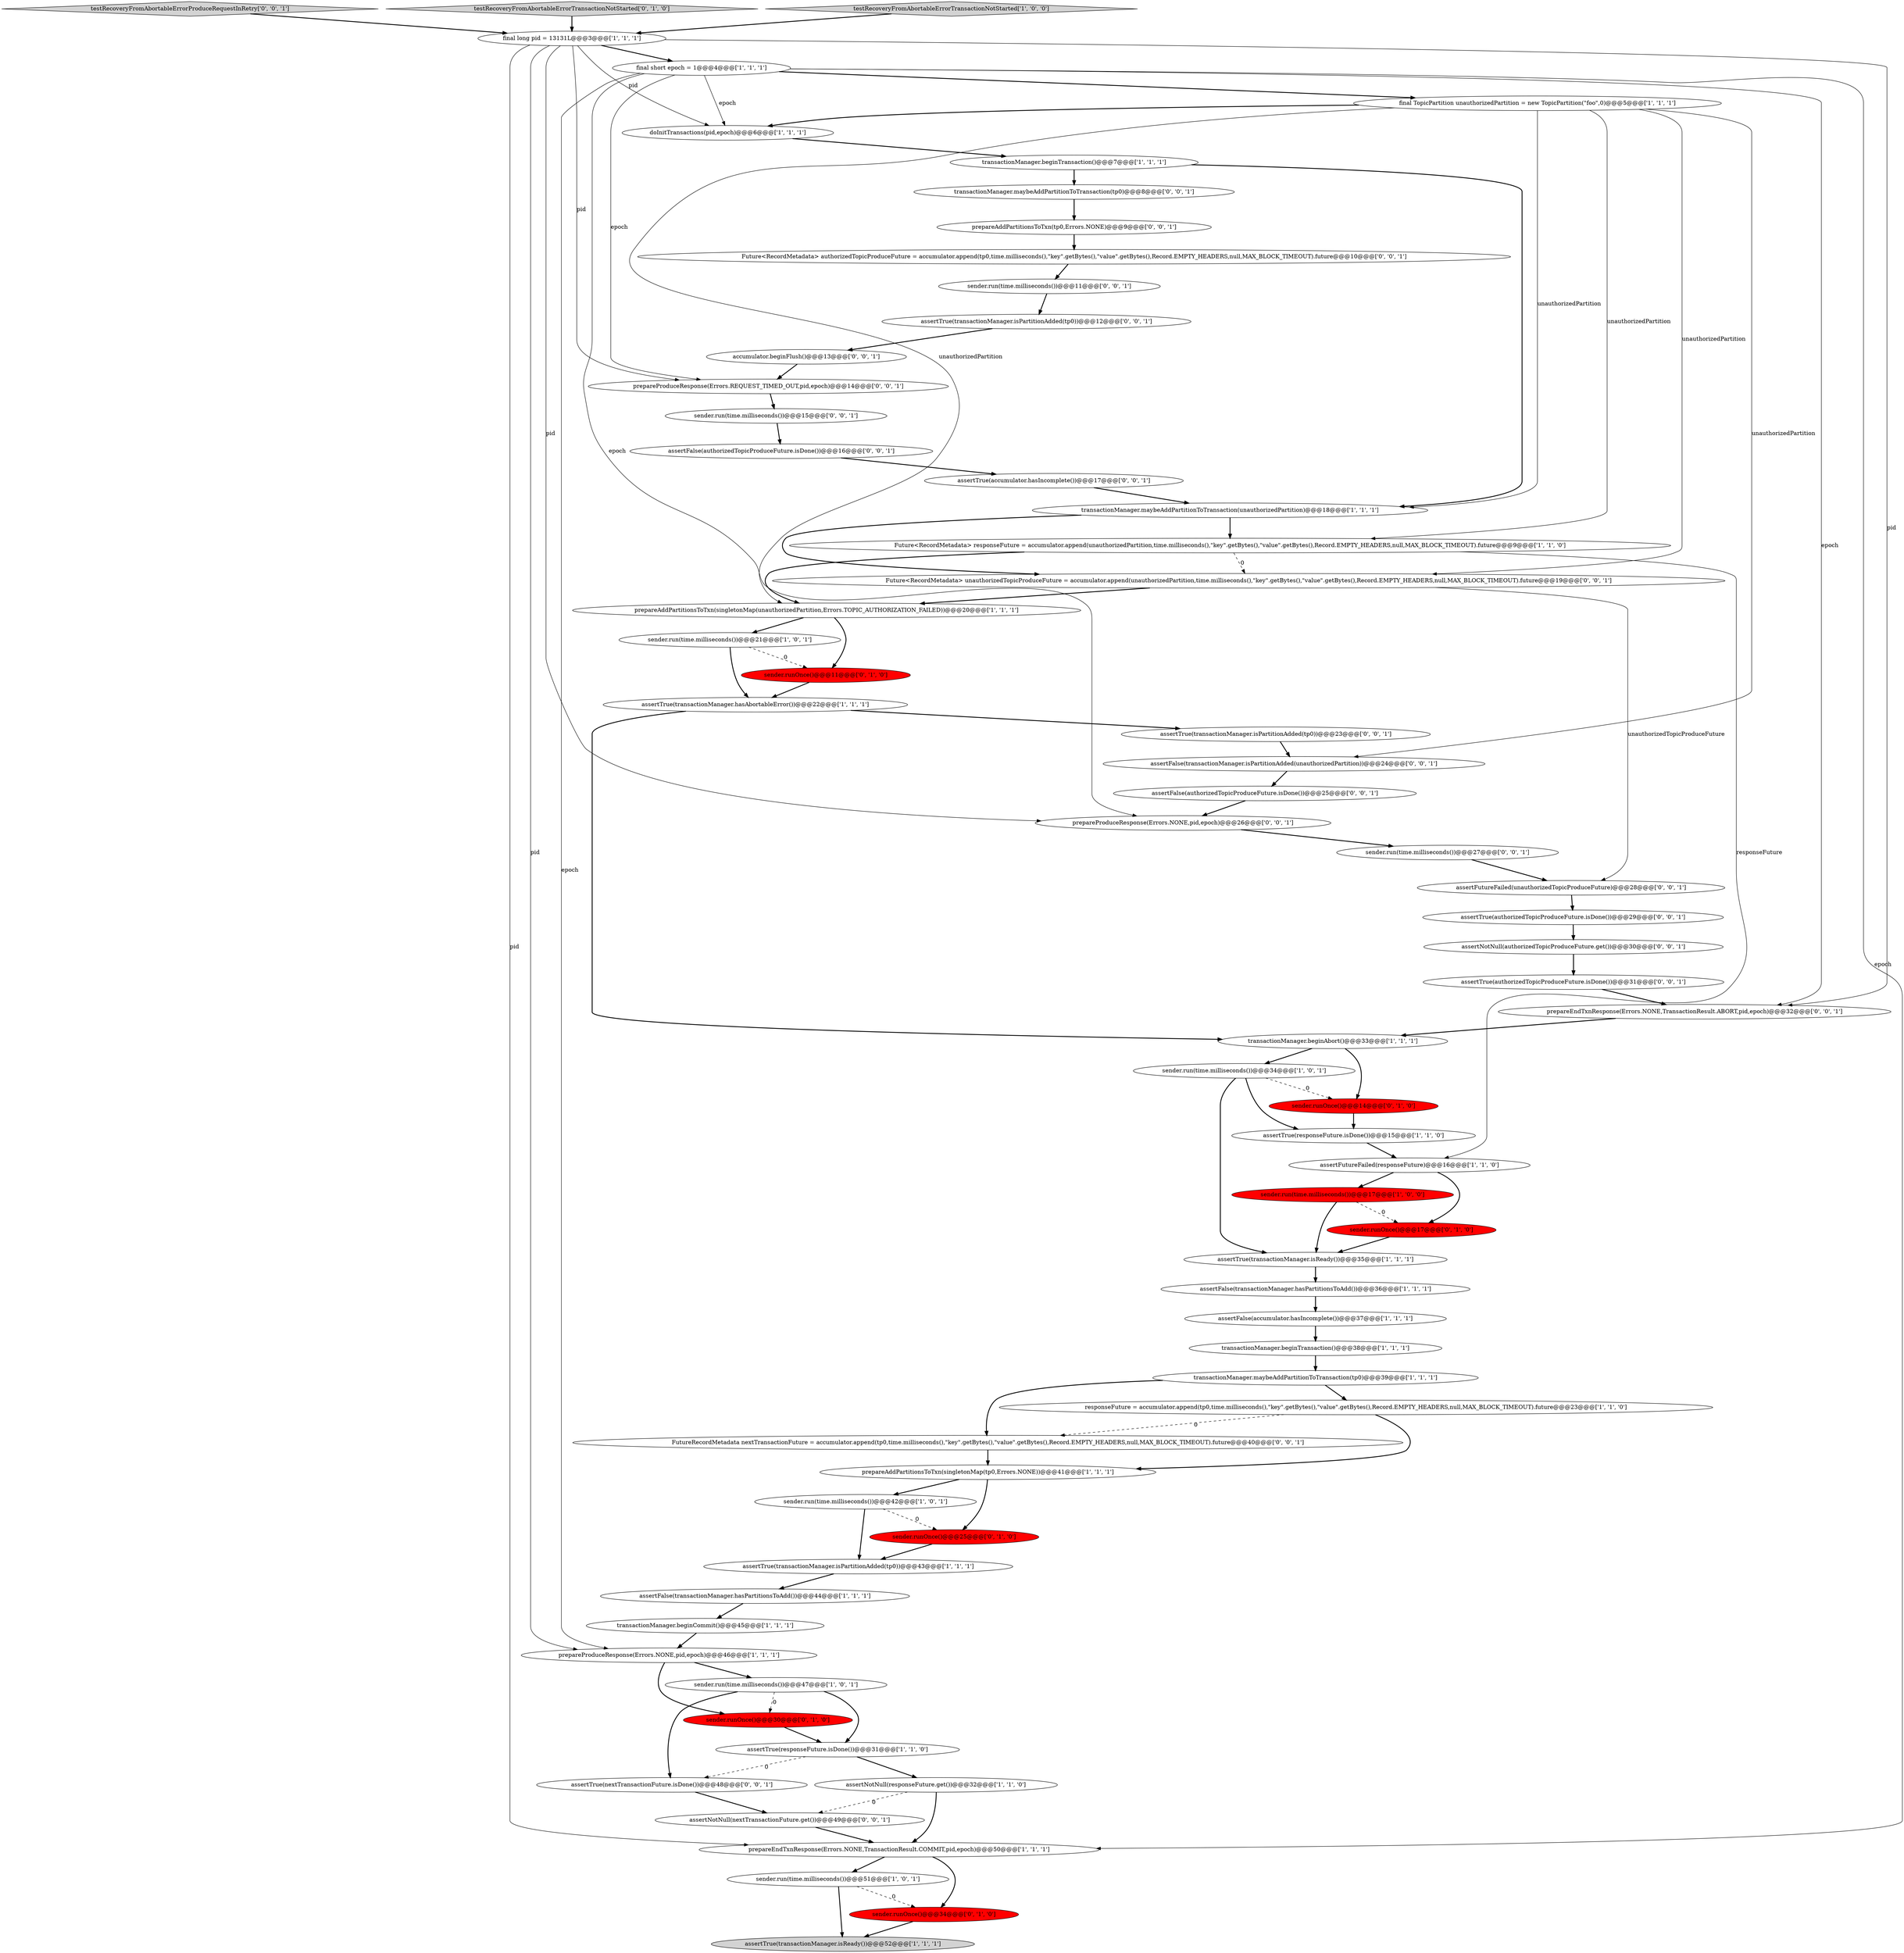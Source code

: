 digraph {
58 [style = filled, label = "assertTrue(authorizedTopicProduceFuture.isDone())@@@31@@@['0', '0', '1']", fillcolor = white, shape = ellipse image = "AAA0AAABBB3BBB"];
59 [style = filled, label = "assertTrue(transactionManager.isPartitionAdded(tp0))@@@23@@@['0', '0', '1']", fillcolor = white, shape = ellipse image = "AAA0AAABBB3BBB"];
52 [style = filled, label = "testRecoveryFromAbortableErrorProduceRequestInRetry['0', '0', '1']", fillcolor = lightgray, shape = diamond image = "AAA0AAABBB3BBB"];
25 [style = filled, label = "assertTrue(responseFuture.isDone())@@@15@@@['1', '1', '0']", fillcolor = white, shape = ellipse image = "AAA0AAABBB1BBB"];
27 [style = filled, label = "assertTrue(transactionManager.isReady())@@@35@@@['1', '1', '1']", fillcolor = white, shape = ellipse image = "AAA0AAABBB1BBB"];
30 [style = filled, label = "prepareAddPartitionsToTxn(singletonMap(unauthorizedPartition,Errors.TOPIC_AUTHORIZATION_FAILED))@@@20@@@['1', '1', '1']", fillcolor = white, shape = ellipse image = "AAA0AAABBB1BBB"];
34 [style = filled, label = "testRecoveryFromAbortableErrorTransactionNotStarted['0', '1', '0']", fillcolor = lightgray, shape = diamond image = "AAA0AAABBB2BBB"];
56 [style = filled, label = "assertTrue(nextTransactionFuture.isDone())@@@48@@@['0', '0', '1']", fillcolor = white, shape = ellipse image = "AAA0AAABBB3BBB"];
63 [style = filled, label = "accumulator.beginFlush()@@@13@@@['0', '0', '1']", fillcolor = white, shape = ellipse image = "AAA0AAABBB3BBB"];
50 [style = filled, label = "assertFalse(authorizedTopicProduceFuture.isDone())@@@25@@@['0', '0', '1']", fillcolor = white, shape = ellipse image = "AAA0AAABBB3BBB"];
10 [style = filled, label = "sender.run(time.milliseconds())@@@34@@@['1', '0', '1']", fillcolor = white, shape = ellipse image = "AAA0AAABBB1BBB"];
31 [style = filled, label = "responseFuture = accumulator.append(tp0,time.milliseconds(),\"key\".getBytes(),\"value\".getBytes(),Record.EMPTY_HEADERS,null,MAX_BLOCK_TIMEOUT).future@@@23@@@['1', '1', '0']", fillcolor = white, shape = ellipse image = "AAA0AAABBB1BBB"];
12 [style = filled, label = "assertTrue(transactionManager.hasAbortableError())@@@22@@@['1', '1', '1']", fillcolor = white, shape = ellipse image = "AAA0AAABBB1BBB"];
28 [style = filled, label = "assertFutureFailed(responseFuture)@@@16@@@['1', '1', '0']", fillcolor = white, shape = ellipse image = "AAA0AAABBB1BBB"];
18 [style = filled, label = "sender.run(time.milliseconds())@@@51@@@['1', '0', '1']", fillcolor = white, shape = ellipse image = "AAA0AAABBB1BBB"];
51 [style = filled, label = "assertFalse(authorizedTopicProduceFuture.isDone())@@@16@@@['0', '0', '1']", fillcolor = white, shape = ellipse image = "AAA0AAABBB3BBB"];
60 [style = filled, label = "Future<RecordMetadata> authorizedTopicProduceFuture = accumulator.append(tp0,time.milliseconds(),\"key\".getBytes(),\"value\".getBytes(),Record.EMPTY_HEADERS,null,MAX_BLOCK_TIMEOUT).future@@@10@@@['0', '0', '1']", fillcolor = white, shape = ellipse image = "AAA0AAABBB3BBB"];
65 [style = filled, label = "Future<RecordMetadata> unauthorizedTopicProduceFuture = accumulator.append(unauthorizedPartition,time.milliseconds(),\"key\".getBytes(),\"value\".getBytes(),Record.EMPTY_HEADERS,null,MAX_BLOCK_TIMEOUT).future@@@19@@@['0', '0', '1']", fillcolor = white, shape = ellipse image = "AAA0AAABBB3BBB"];
36 [style = filled, label = "sender.runOnce()@@@11@@@['0', '1', '0']", fillcolor = red, shape = ellipse image = "AAA1AAABBB2BBB"];
6 [style = filled, label = "transactionManager.maybeAddPartitionToTransaction(tp0)@@@39@@@['1', '1', '1']", fillcolor = white, shape = ellipse image = "AAA0AAABBB1BBB"];
8 [style = filled, label = "sender.run(time.milliseconds())@@@47@@@['1', '0', '1']", fillcolor = white, shape = ellipse image = "AAA0AAABBB1BBB"];
7 [style = filled, label = "transactionManager.beginTransaction()@@@38@@@['1', '1', '1']", fillcolor = white, shape = ellipse image = "AAA0AAABBB1BBB"];
9 [style = filled, label = "assertTrue(responseFuture.isDone())@@@31@@@['1', '1', '0']", fillcolor = white, shape = ellipse image = "AAA0AAABBB1BBB"];
17 [style = filled, label = "final long pid = 13131L@@@3@@@['1', '1', '1']", fillcolor = white, shape = ellipse image = "AAA0AAABBB1BBB"];
26 [style = filled, label = "prepareEndTxnResponse(Errors.NONE,TransactionResult.COMMIT,pid,epoch)@@@50@@@['1', '1', '1']", fillcolor = white, shape = ellipse image = "AAA0AAABBB1BBB"];
61 [style = filled, label = "assertTrue(accumulator.hasIncomplete())@@@17@@@['0', '0', '1']", fillcolor = white, shape = ellipse image = "AAA0AAABBB3BBB"];
32 [style = filled, label = "doInitTransactions(pid,epoch)@@@6@@@['1', '1', '1']", fillcolor = white, shape = ellipse image = "AAA0AAABBB1BBB"];
44 [style = filled, label = "assertNotNull(nextTransactionFuture.get())@@@49@@@['0', '0', '1']", fillcolor = white, shape = ellipse image = "AAA0AAABBB3BBB"];
62 [style = filled, label = "assertFalse(transactionManager.isPartitionAdded(unauthorizedPartition))@@@24@@@['0', '0', '1']", fillcolor = white, shape = ellipse image = "AAA0AAABBB3BBB"];
5 [style = filled, label = "final short epoch = 1@@@4@@@['1', '1', '1']", fillcolor = white, shape = ellipse image = "AAA0AAABBB1BBB"];
13 [style = filled, label = "transactionManager.beginCommit()@@@45@@@['1', '1', '1']", fillcolor = white, shape = ellipse image = "AAA0AAABBB1BBB"];
49 [style = filled, label = "assertTrue(transactionManager.isPartitionAdded(tp0))@@@12@@@['0', '0', '1']", fillcolor = white, shape = ellipse image = "AAA0AAABBB3BBB"];
16 [style = filled, label = "assertFalse(transactionManager.hasPartitionsToAdd())@@@36@@@['1', '1', '1']", fillcolor = white, shape = ellipse image = "AAA0AAABBB1BBB"];
53 [style = filled, label = "FutureRecordMetadata nextTransactionFuture = accumulator.append(tp0,time.milliseconds(),\"key\".getBytes(),\"value\".getBytes(),Record.EMPTY_HEADERS,null,MAX_BLOCK_TIMEOUT).future@@@40@@@['0', '0', '1']", fillcolor = white, shape = ellipse image = "AAA0AAABBB3BBB"];
40 [style = filled, label = "sender.runOnce()@@@34@@@['0', '1', '0']", fillcolor = red, shape = ellipse image = "AAA1AAABBB2BBB"];
29 [style = filled, label = "prepareProduceResponse(Errors.NONE,pid,epoch)@@@46@@@['1', '1', '1']", fillcolor = white, shape = ellipse image = "AAA0AAABBB1BBB"];
64 [style = filled, label = "assertFutureFailed(unauthorizedTopicProduceFuture)@@@28@@@['0', '0', '1']", fillcolor = white, shape = ellipse image = "AAA0AAABBB3BBB"];
48 [style = filled, label = "prepareProduceResponse(Errors.REQUEST_TIMED_OUT,pid,epoch)@@@14@@@['0', '0', '1']", fillcolor = white, shape = ellipse image = "AAA0AAABBB3BBB"];
39 [style = filled, label = "sender.runOnce()@@@25@@@['0', '1', '0']", fillcolor = red, shape = ellipse image = "AAA1AAABBB2BBB"];
24 [style = filled, label = "transactionManager.maybeAddPartitionToTransaction(unauthorizedPartition)@@@18@@@['1', '1', '1']", fillcolor = white, shape = ellipse image = "AAA0AAABBB1BBB"];
46 [style = filled, label = "assertTrue(authorizedTopicProduceFuture.isDone())@@@29@@@['0', '0', '1']", fillcolor = white, shape = ellipse image = "AAA0AAABBB3BBB"];
19 [style = filled, label = "testRecoveryFromAbortableErrorTransactionNotStarted['1', '0', '0']", fillcolor = lightgray, shape = diamond image = "AAA0AAABBB1BBB"];
45 [style = filled, label = "prepareProduceResponse(Errors.NONE,pid,epoch)@@@26@@@['0', '0', '1']", fillcolor = white, shape = ellipse image = "AAA0AAABBB3BBB"];
4 [style = filled, label = "assertFalse(accumulator.hasIncomplete())@@@37@@@['1', '1', '1']", fillcolor = white, shape = ellipse image = "AAA0AAABBB1BBB"];
2 [style = filled, label = "assertNotNull(responseFuture.get())@@@32@@@['1', '1', '0']", fillcolor = white, shape = ellipse image = "AAA0AAABBB1BBB"];
21 [style = filled, label = "assertFalse(transactionManager.hasPartitionsToAdd())@@@44@@@['1', '1', '1']", fillcolor = white, shape = ellipse image = "AAA0AAABBB1BBB"];
42 [style = filled, label = "prepareEndTxnResponse(Errors.NONE,TransactionResult.ABORT,pid,epoch)@@@32@@@['0', '0', '1']", fillcolor = white, shape = ellipse image = "AAA0AAABBB3BBB"];
22 [style = filled, label = "Future<RecordMetadata> responseFuture = accumulator.append(unauthorizedPartition,time.milliseconds(),\"key\".getBytes(),\"value\".getBytes(),Record.EMPTY_HEADERS,null,MAX_BLOCK_TIMEOUT).future@@@9@@@['1', '1', '0']", fillcolor = white, shape = ellipse image = "AAA0AAABBB1BBB"];
55 [style = filled, label = "prepareAddPartitionsToTxn(tp0,Errors.NONE)@@@9@@@['0', '0', '1']", fillcolor = white, shape = ellipse image = "AAA0AAABBB3BBB"];
38 [style = filled, label = "sender.runOnce()@@@14@@@['0', '1', '0']", fillcolor = red, shape = ellipse image = "AAA1AAABBB2BBB"];
15 [style = filled, label = "prepareAddPartitionsToTxn(singletonMap(tp0,Errors.NONE))@@@41@@@['1', '1', '1']", fillcolor = white, shape = ellipse image = "AAA0AAABBB1BBB"];
43 [style = filled, label = "sender.run(time.milliseconds())@@@11@@@['0', '0', '1']", fillcolor = white, shape = ellipse image = "AAA0AAABBB3BBB"];
14 [style = filled, label = "transactionManager.beginTransaction()@@@7@@@['1', '1', '1']", fillcolor = white, shape = ellipse image = "AAA0AAABBB1BBB"];
3 [style = filled, label = "transactionManager.beginAbort()@@@33@@@['1', '1', '1']", fillcolor = white, shape = ellipse image = "AAA0AAABBB1BBB"];
57 [style = filled, label = "assertNotNull(authorizedTopicProduceFuture.get())@@@30@@@['0', '0', '1']", fillcolor = white, shape = ellipse image = "AAA0AAABBB3BBB"];
54 [style = filled, label = "sender.run(time.milliseconds())@@@27@@@['0', '0', '1']", fillcolor = white, shape = ellipse image = "AAA0AAABBB3BBB"];
1 [style = filled, label = "sender.run(time.milliseconds())@@@17@@@['1', '0', '0']", fillcolor = red, shape = ellipse image = "AAA1AAABBB1BBB"];
20 [style = filled, label = "final TopicPartition unauthorizedPartition = new TopicPartition(\"foo\",0)@@@5@@@['1', '1', '1']", fillcolor = white, shape = ellipse image = "AAA0AAABBB1BBB"];
23 [style = filled, label = "assertTrue(transactionManager.isReady())@@@52@@@['1', '1', '1']", fillcolor = lightgray, shape = ellipse image = "AAA0AAABBB1BBB"];
35 [style = filled, label = "sender.runOnce()@@@17@@@['0', '1', '0']", fillcolor = red, shape = ellipse image = "AAA1AAABBB2BBB"];
37 [style = filled, label = "sender.runOnce()@@@30@@@['0', '1', '0']", fillcolor = red, shape = ellipse image = "AAA1AAABBB2BBB"];
41 [style = filled, label = "sender.run(time.milliseconds())@@@15@@@['0', '0', '1']", fillcolor = white, shape = ellipse image = "AAA0AAABBB3BBB"];
47 [style = filled, label = "transactionManager.maybeAddPartitionToTransaction(tp0)@@@8@@@['0', '0', '1']", fillcolor = white, shape = ellipse image = "AAA0AAABBB3BBB"];
0 [style = filled, label = "sender.run(time.milliseconds())@@@21@@@['1', '0', '1']", fillcolor = white, shape = ellipse image = "AAA0AAABBB1BBB"];
11 [style = filled, label = "assertTrue(transactionManager.isPartitionAdded(tp0))@@@43@@@['1', '1', '1']", fillcolor = white, shape = ellipse image = "AAA0AAABBB1BBB"];
33 [style = filled, label = "sender.run(time.milliseconds())@@@42@@@['1', '0', '1']", fillcolor = white, shape = ellipse image = "AAA0AAABBB1BBB"];
17->48 [style = solid, label="pid"];
14->24 [style = bold, label=""];
17->42 [style = solid, label="pid"];
2->26 [style = bold, label=""];
5->20 [style = bold, label=""];
63->48 [style = bold, label=""];
10->38 [style = dashed, label="0"];
1->27 [style = bold, label=""];
30->36 [style = bold, label=""];
26->40 [style = bold, label=""];
59->62 [style = bold, label=""];
57->58 [style = bold, label=""];
36->12 [style = bold, label=""];
5->26 [style = solid, label="epoch"];
3->38 [style = bold, label=""];
22->30 [style = bold, label=""];
40->23 [style = bold, label=""];
37->9 [style = bold, label=""];
20->62 [style = solid, label="unauthorizedPartition"];
33->11 [style = bold, label=""];
22->28 [style = solid, label="responseFuture"];
51->61 [style = bold, label=""];
9->56 [style = dashed, label="0"];
34->17 [style = bold, label=""];
50->45 [style = bold, label=""];
42->3 [style = bold, label=""];
61->24 [style = bold, label=""];
49->63 [style = bold, label=""];
0->36 [style = dashed, label="0"];
21->13 [style = bold, label=""];
55->60 [style = bold, label=""];
5->42 [style = solid, label="epoch"];
17->5 [style = bold, label=""];
25->28 [style = bold, label=""];
5->45 [style = solid, label="epoch"];
48->41 [style = bold, label=""];
9->2 [style = bold, label=""];
27->16 [style = bold, label=""];
20->22 [style = solid, label="unauthorizedPartition"];
3->10 [style = bold, label=""];
6->53 [style = bold, label=""];
28->35 [style = bold, label=""];
10->25 [style = bold, label=""];
5->48 [style = solid, label="epoch"];
22->65 [style = dashed, label="0"];
7->6 [style = bold, label=""];
58->42 [style = bold, label=""];
20->65 [style = solid, label="unauthorizedPartition"];
38->25 [style = bold, label=""];
5->32 [style = solid, label="epoch"];
15->33 [style = bold, label=""];
17->26 [style = solid, label="pid"];
54->64 [style = bold, label=""];
18->40 [style = dashed, label="0"];
65->30 [style = bold, label=""];
1->35 [style = dashed, label="0"];
18->23 [style = bold, label=""];
20->30 [style = solid, label="unauthorizedPartition"];
0->12 [style = bold, label=""];
11->21 [style = bold, label=""];
33->39 [style = dashed, label="0"];
5->29 [style = solid, label="epoch"];
32->14 [style = bold, label=""];
19->17 [style = bold, label=""];
29->37 [style = bold, label=""];
4->7 [style = bold, label=""];
31->53 [style = dashed, label="0"];
17->32 [style = solid, label="pid"];
14->47 [style = bold, label=""];
30->0 [style = bold, label=""];
12->3 [style = bold, label=""];
16->4 [style = bold, label=""];
60->43 [style = bold, label=""];
46->57 [style = bold, label=""];
29->8 [style = bold, label=""];
8->56 [style = bold, label=""];
35->27 [style = bold, label=""];
8->37 [style = dashed, label="0"];
10->27 [style = bold, label=""];
65->64 [style = solid, label="unauthorizedTopicProduceFuture"];
20->32 [style = bold, label=""];
17->29 [style = solid, label="pid"];
28->1 [style = bold, label=""];
64->46 [style = bold, label=""];
24->22 [style = bold, label=""];
39->11 [style = bold, label=""];
31->15 [style = bold, label=""];
52->17 [style = bold, label=""];
45->54 [style = bold, label=""];
13->29 [style = bold, label=""];
20->24 [style = solid, label="unauthorizedPartition"];
6->31 [style = bold, label=""];
47->55 [style = bold, label=""];
44->26 [style = bold, label=""];
17->45 [style = solid, label="pid"];
41->51 [style = bold, label=""];
15->39 [style = bold, label=""];
8->9 [style = bold, label=""];
12->59 [style = bold, label=""];
62->50 [style = bold, label=""];
43->49 [style = bold, label=""];
53->15 [style = bold, label=""];
24->65 [style = bold, label=""];
56->44 [style = bold, label=""];
2->44 [style = dashed, label="0"];
26->18 [style = bold, label=""];
}
